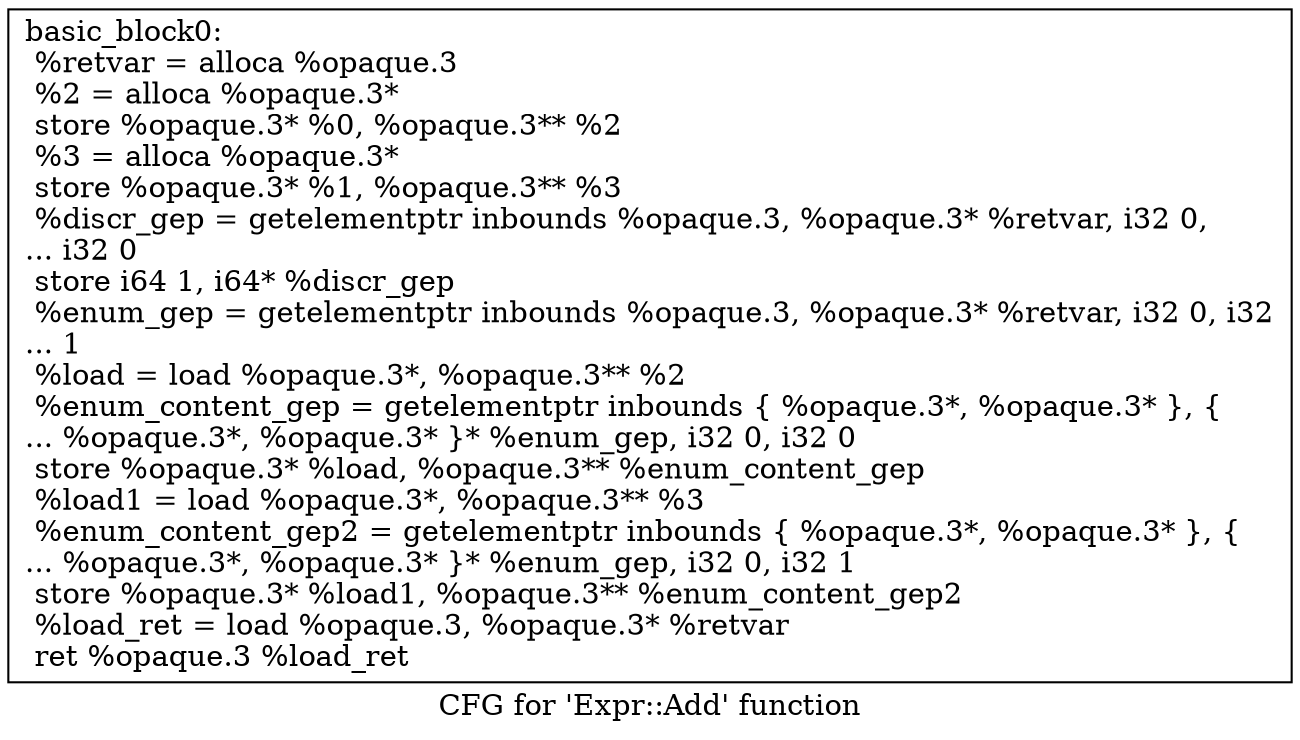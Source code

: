 digraph "CFG for 'Expr::Add' function" {
	label="CFG for 'Expr::Add' function";

	Node0x22e9720 [shape=record,label="{basic_block0:\l  %retvar = alloca %opaque.3\l  %2 = alloca %opaque.3*\l  store %opaque.3* %0, %opaque.3** %2\l  %3 = alloca %opaque.3*\l  store %opaque.3* %1, %opaque.3** %3\l  %discr_gep = getelementptr inbounds %opaque.3, %opaque.3* %retvar, i32 0,\l... i32 0\l  store i64 1, i64* %discr_gep\l  %enum_gep = getelementptr inbounds %opaque.3, %opaque.3* %retvar, i32 0, i32\l... 1\l  %load = load %opaque.3*, %opaque.3** %2\l  %enum_content_gep = getelementptr inbounds \{ %opaque.3*, %opaque.3* \}, \{\l... %opaque.3*, %opaque.3* \}* %enum_gep, i32 0, i32 0\l  store %opaque.3* %load, %opaque.3** %enum_content_gep\l  %load1 = load %opaque.3*, %opaque.3** %3\l  %enum_content_gep2 = getelementptr inbounds \{ %opaque.3*, %opaque.3* \}, \{\l... %opaque.3*, %opaque.3* \}* %enum_gep, i32 0, i32 1\l  store %opaque.3* %load1, %opaque.3** %enum_content_gep2\l  %load_ret = load %opaque.3, %opaque.3* %retvar\l  ret %opaque.3 %load_ret\l}"];
}
